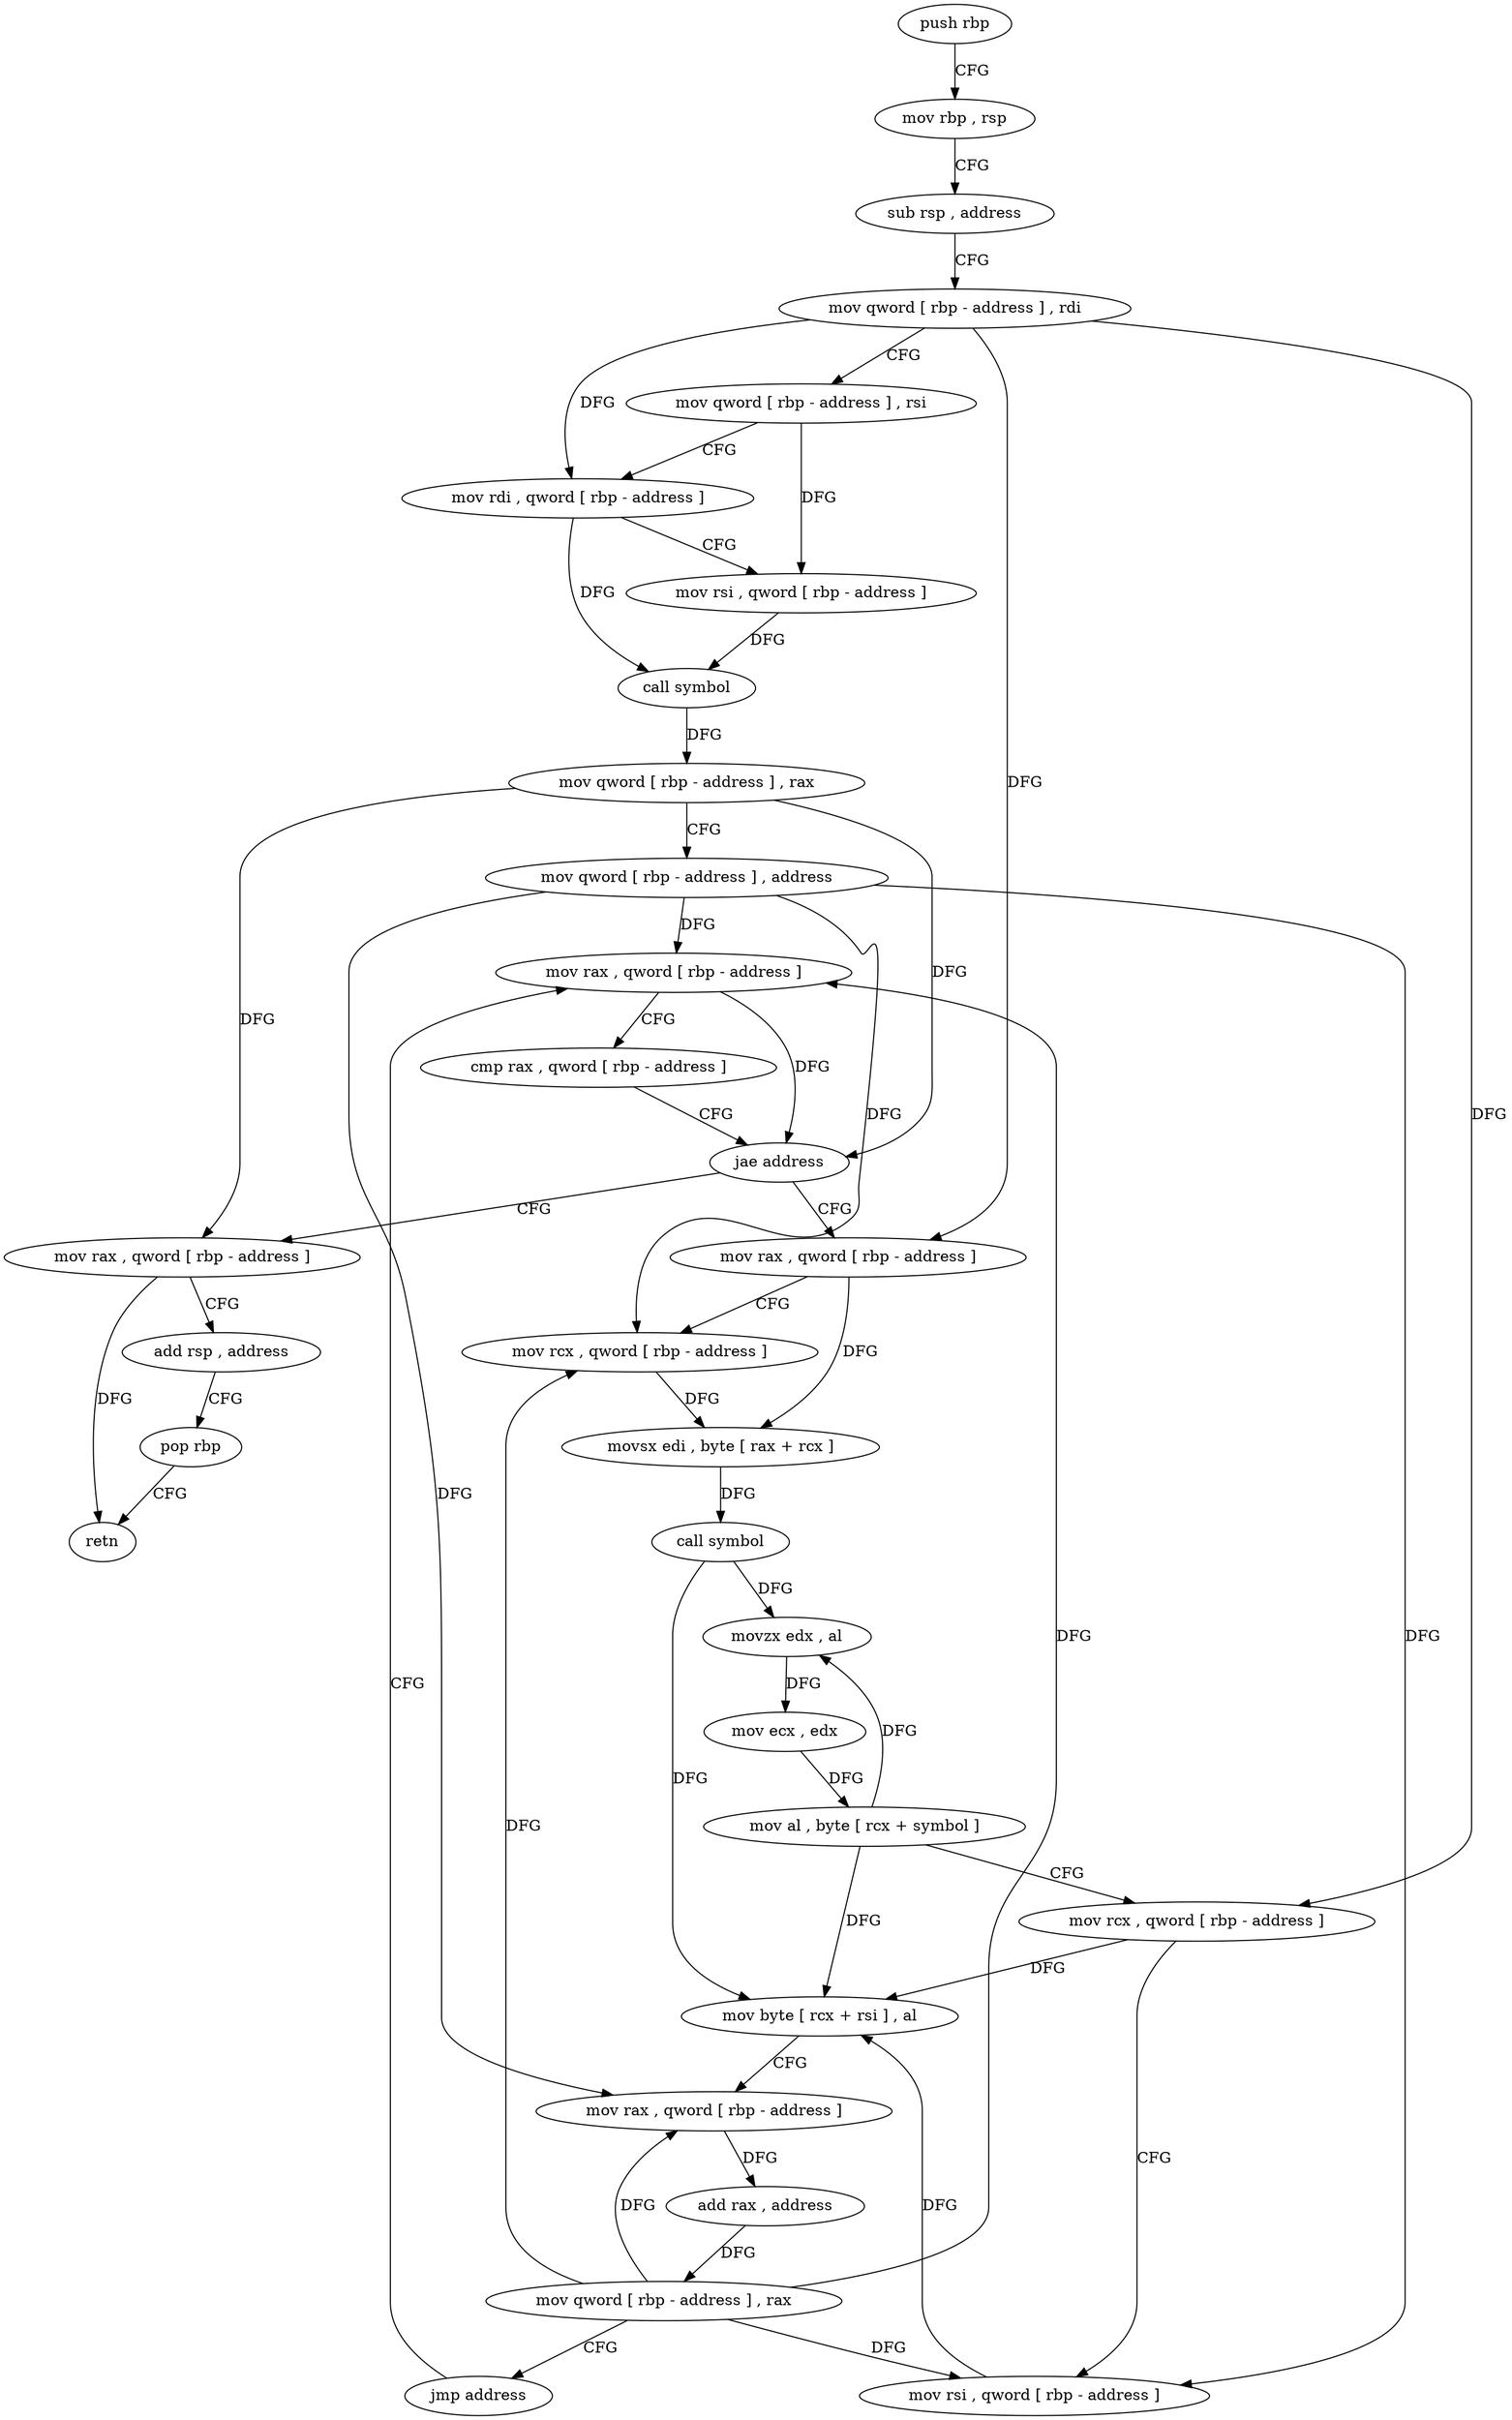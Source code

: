 digraph "func" {
"4207184" [label = "push rbp" ]
"4207185" [label = "mov rbp , rsp" ]
"4207188" [label = "sub rsp , address" ]
"4207192" [label = "mov qword [ rbp - address ] , rdi" ]
"4207196" [label = "mov qword [ rbp - address ] , rsi" ]
"4207200" [label = "mov rdi , qword [ rbp - address ]" ]
"4207204" [label = "mov rsi , qword [ rbp - address ]" ]
"4207208" [label = "call symbol" ]
"4207213" [label = "mov qword [ rbp - address ] , rax" ]
"4207217" [label = "mov qword [ rbp - address ] , address" ]
"4207225" [label = "mov rax , qword [ rbp - address ]" ]
"4207298" [label = "mov rax , qword [ rbp - address ]" ]
"4207302" [label = "add rsp , address" ]
"4207306" [label = "pop rbp" ]
"4207307" [label = "retn" ]
"4207239" [label = "mov rax , qword [ rbp - address ]" ]
"4207243" [label = "mov rcx , qword [ rbp - address ]" ]
"4207247" [label = "movsx edi , byte [ rax + rcx ]" ]
"4207251" [label = "call symbol" ]
"4207256" [label = "movzx edx , al" ]
"4207259" [label = "mov ecx , edx" ]
"4207261" [label = "mov al , byte [ rcx + symbol ]" ]
"4207268" [label = "mov rcx , qword [ rbp - address ]" ]
"4207272" [label = "mov rsi , qword [ rbp - address ]" ]
"4207276" [label = "mov byte [ rcx + rsi ] , al" ]
"4207279" [label = "mov rax , qword [ rbp - address ]" ]
"4207283" [label = "add rax , address" ]
"4207289" [label = "mov qword [ rbp - address ] , rax" ]
"4207293" [label = "jmp address" ]
"4207229" [label = "cmp rax , qword [ rbp - address ]" ]
"4207233" [label = "jae address" ]
"4207184" -> "4207185" [ label = "CFG" ]
"4207185" -> "4207188" [ label = "CFG" ]
"4207188" -> "4207192" [ label = "CFG" ]
"4207192" -> "4207196" [ label = "CFG" ]
"4207192" -> "4207200" [ label = "DFG" ]
"4207192" -> "4207239" [ label = "DFG" ]
"4207192" -> "4207268" [ label = "DFG" ]
"4207196" -> "4207200" [ label = "CFG" ]
"4207196" -> "4207204" [ label = "DFG" ]
"4207200" -> "4207204" [ label = "CFG" ]
"4207200" -> "4207208" [ label = "DFG" ]
"4207204" -> "4207208" [ label = "DFG" ]
"4207208" -> "4207213" [ label = "DFG" ]
"4207213" -> "4207217" [ label = "CFG" ]
"4207213" -> "4207233" [ label = "DFG" ]
"4207213" -> "4207298" [ label = "DFG" ]
"4207217" -> "4207225" [ label = "DFG" ]
"4207217" -> "4207243" [ label = "DFG" ]
"4207217" -> "4207272" [ label = "DFG" ]
"4207217" -> "4207279" [ label = "DFG" ]
"4207225" -> "4207229" [ label = "CFG" ]
"4207225" -> "4207233" [ label = "DFG" ]
"4207298" -> "4207302" [ label = "CFG" ]
"4207298" -> "4207307" [ label = "DFG" ]
"4207302" -> "4207306" [ label = "CFG" ]
"4207306" -> "4207307" [ label = "CFG" ]
"4207239" -> "4207243" [ label = "CFG" ]
"4207239" -> "4207247" [ label = "DFG" ]
"4207243" -> "4207247" [ label = "DFG" ]
"4207247" -> "4207251" [ label = "DFG" ]
"4207251" -> "4207256" [ label = "DFG" ]
"4207251" -> "4207276" [ label = "DFG" ]
"4207256" -> "4207259" [ label = "DFG" ]
"4207259" -> "4207261" [ label = "DFG" ]
"4207261" -> "4207268" [ label = "CFG" ]
"4207261" -> "4207256" [ label = "DFG" ]
"4207261" -> "4207276" [ label = "DFG" ]
"4207268" -> "4207272" [ label = "CFG" ]
"4207268" -> "4207276" [ label = "DFG" ]
"4207272" -> "4207276" [ label = "DFG" ]
"4207276" -> "4207279" [ label = "CFG" ]
"4207279" -> "4207283" [ label = "DFG" ]
"4207283" -> "4207289" [ label = "DFG" ]
"4207289" -> "4207293" [ label = "CFG" ]
"4207289" -> "4207225" [ label = "DFG" ]
"4207289" -> "4207243" [ label = "DFG" ]
"4207289" -> "4207272" [ label = "DFG" ]
"4207289" -> "4207279" [ label = "DFG" ]
"4207293" -> "4207225" [ label = "CFG" ]
"4207229" -> "4207233" [ label = "CFG" ]
"4207233" -> "4207298" [ label = "CFG" ]
"4207233" -> "4207239" [ label = "CFG" ]
}
